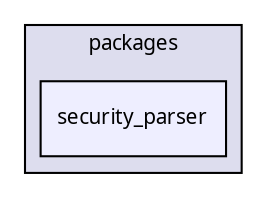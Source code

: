 digraph "packages/security/packages/security_parser/" {
  compound=true
  node [ fontsize="10", fontname="FreeSans.ttf"];
  edge [ labelfontsize="10", labelfontname="FreeSans.ttf"];
  subgraph clusterdir_239b67bf3a78692e33020e1f677189dc {
    graph [ bgcolor="#ddddee", pencolor="black", label="packages" fontname="FreeSans.ttf", fontsize="10", URL="dir_239b67bf3a78692e33020e1f677189dc.html"]
  dir_822fedad17ac0cb9fb8b8f4d11eafaad [shape=box, label="security_parser", style="filled", fillcolor="#eeeeff", pencolor="black", URL="dir_822fedad17ac0cb9fb8b8f4d11eafaad.html"];
  }
}
